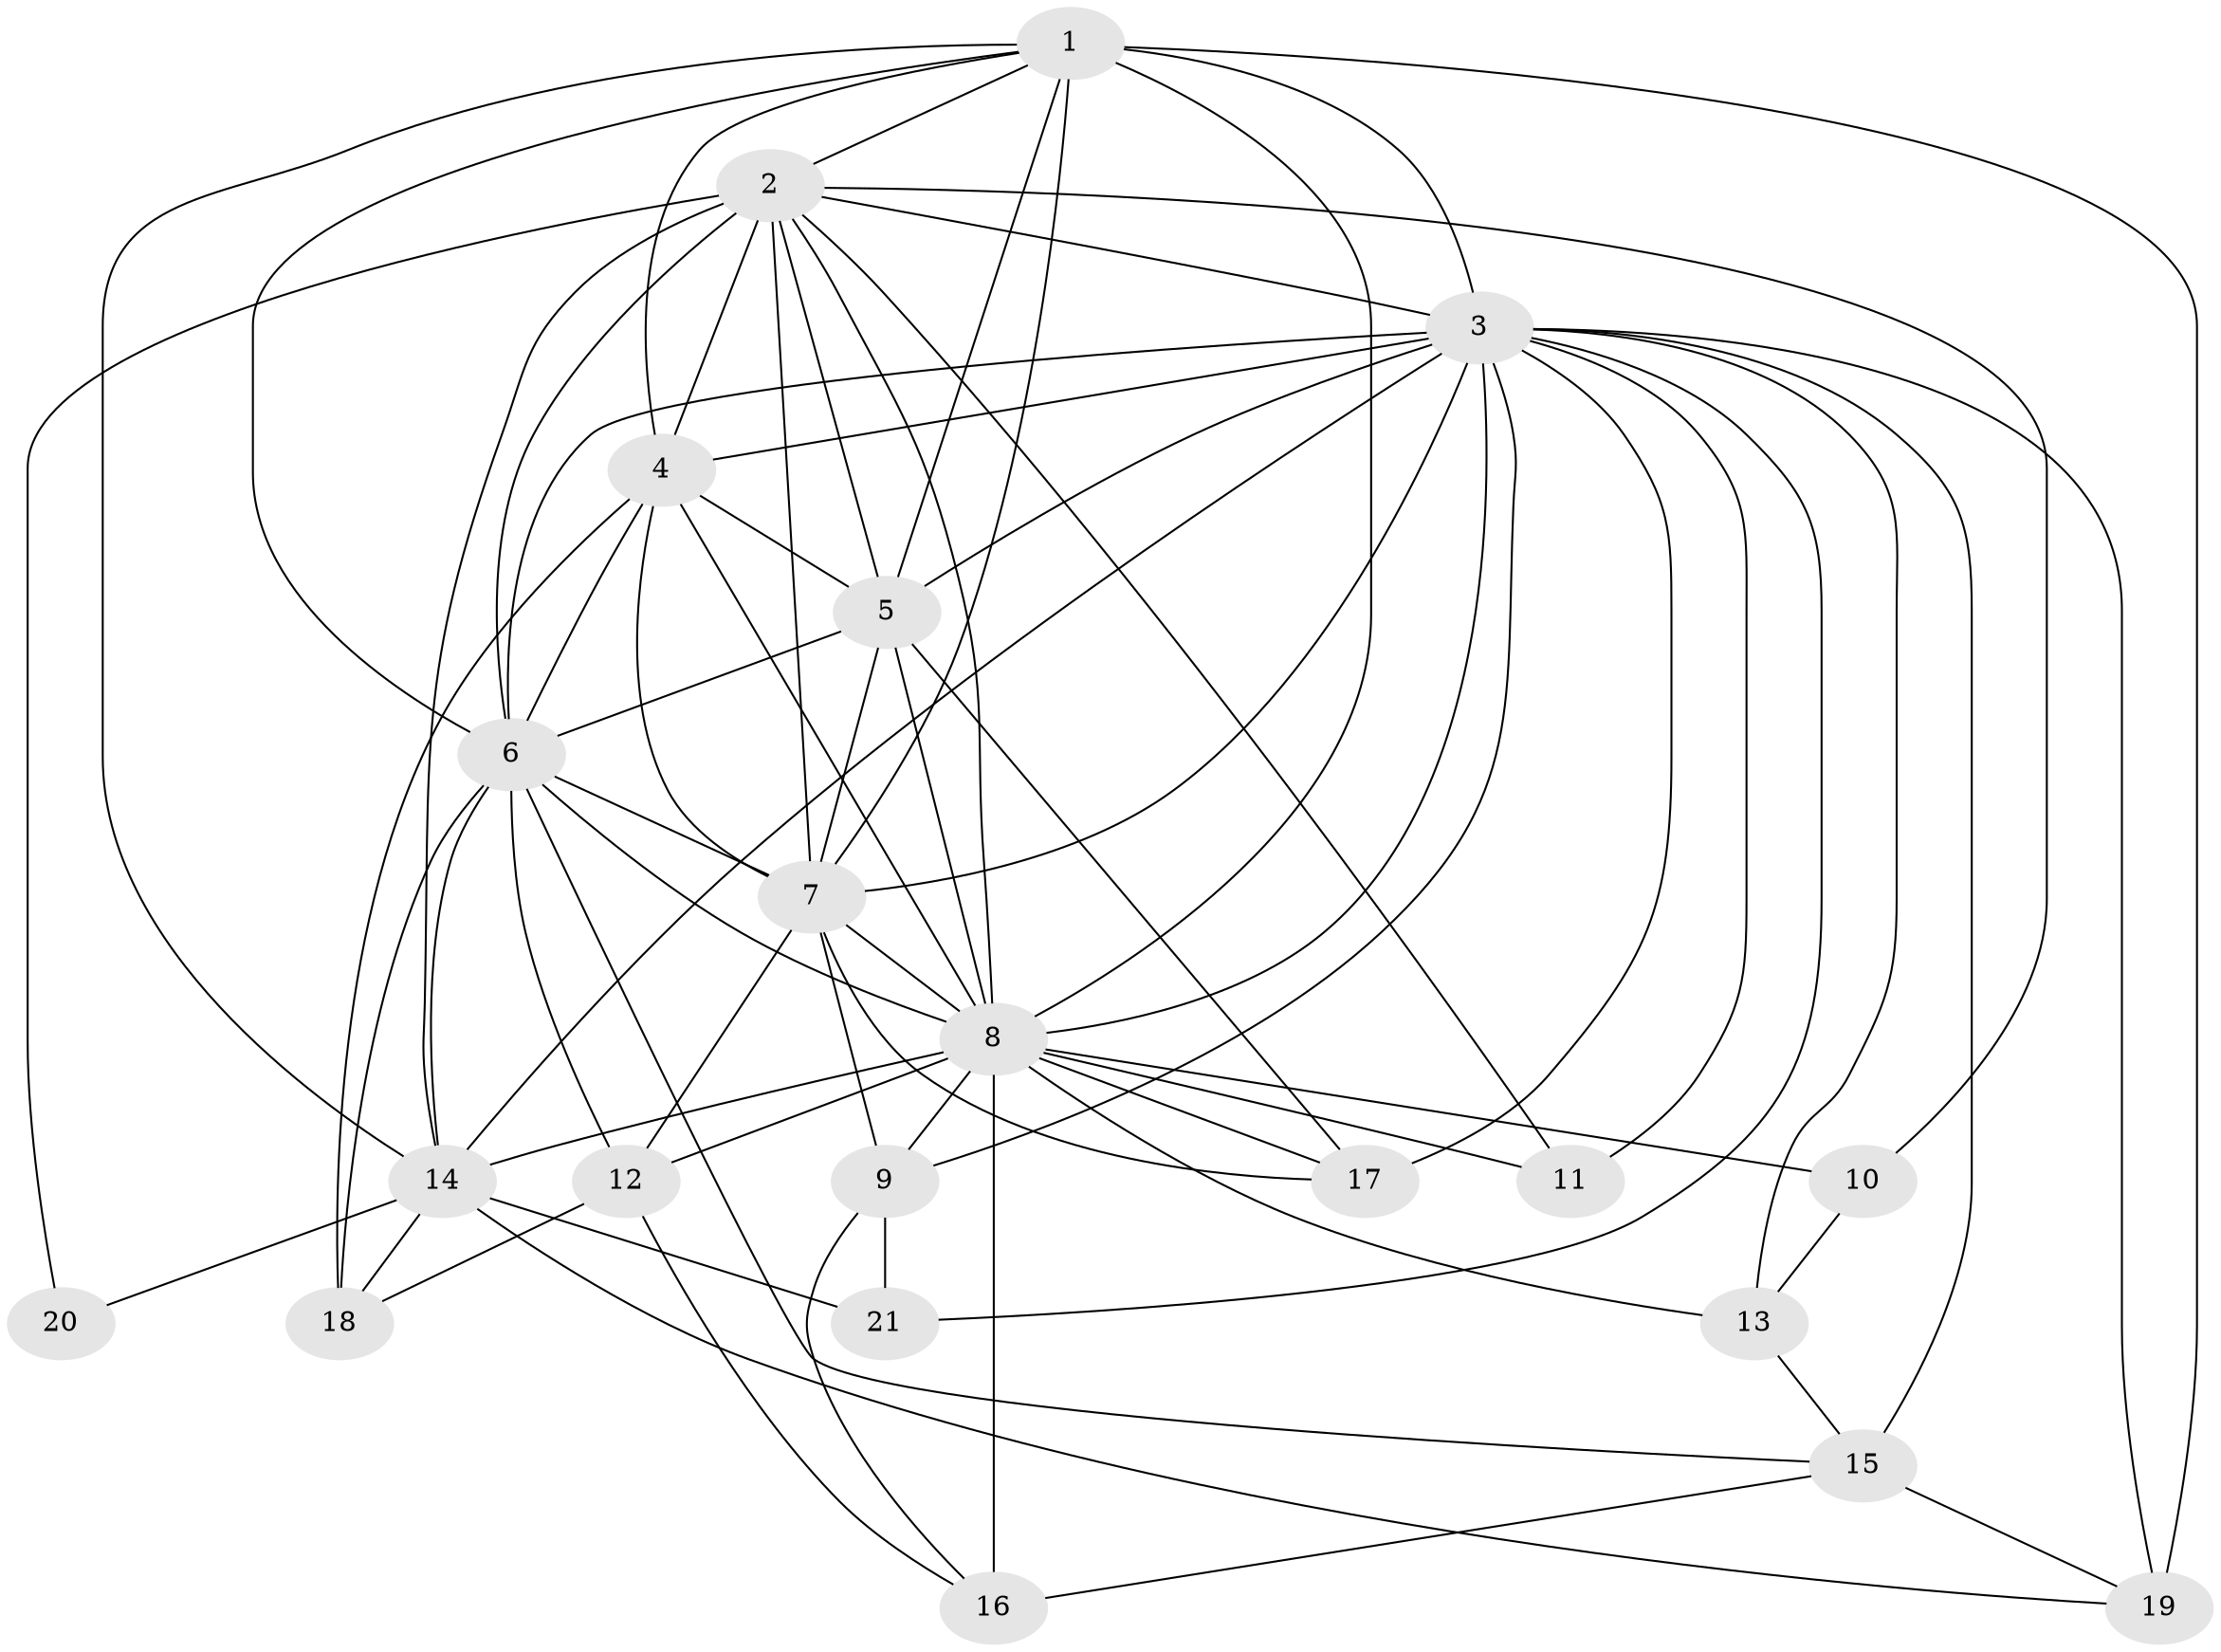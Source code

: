 // original degree distribution, {17: 0.03076923076923077, 15: 0.015384615384615385, 11: 0.015384615384615385, 19: 0.015384615384615385, 16: 0.03076923076923077, 13: 0.015384615384615385, 12: 0.015384615384615385, 21: 0.015384615384615385, 5: 0.07692307692307693, 4: 0.06153846153846154, 3: 0.16923076923076924, 2: 0.5076923076923077, 6: 0.015384615384615385, 7: 0.015384615384615385}
// Generated by graph-tools (version 1.1) at 2025/49/03/04/25 22:49:56]
// undirected, 21 vertices, 71 edges
graph export_dot {
  node [color=gray90,style=filled];
  1;
  2;
  3;
  4;
  5;
  6;
  7;
  8;
  9;
  10;
  11;
  12;
  13;
  14;
  15;
  16;
  17;
  18;
  19;
  20;
  21;
  1 -- 2 [weight=1.0];
  1 -- 3 [weight=2.0];
  1 -- 4 [weight=2.0];
  1 -- 5 [weight=2.0];
  1 -- 6 [weight=2.0];
  1 -- 7 [weight=1.0];
  1 -- 8 [weight=2.0];
  1 -- 14 [weight=1.0];
  1 -- 19 [weight=4.0];
  2 -- 3 [weight=1.0];
  2 -- 4 [weight=3.0];
  2 -- 5 [weight=1.0];
  2 -- 6 [weight=2.0];
  2 -- 7 [weight=1.0];
  2 -- 8 [weight=2.0];
  2 -- 10 [weight=1.0];
  2 -- 11 [weight=1.0];
  2 -- 14 [weight=1.0];
  2 -- 20 [weight=1.0];
  3 -- 4 [weight=10.0];
  3 -- 5 [weight=1.0];
  3 -- 6 [weight=2.0];
  3 -- 7 [weight=1.0];
  3 -- 8 [weight=2.0];
  3 -- 9 [weight=2.0];
  3 -- 11 [weight=1.0];
  3 -- 13 [weight=1.0];
  3 -- 14 [weight=1.0];
  3 -- 15 [weight=2.0];
  3 -- 17 [weight=1.0];
  3 -- 19 [weight=1.0];
  3 -- 21 [weight=1.0];
  4 -- 5 [weight=3.0];
  4 -- 6 [weight=2.0];
  4 -- 7 [weight=2.0];
  4 -- 8 [weight=4.0];
  4 -- 18 [weight=1.0];
  5 -- 6 [weight=5.0];
  5 -- 7 [weight=1.0];
  5 -- 8 [weight=2.0];
  5 -- 17 [weight=1.0];
  6 -- 7 [weight=1.0];
  6 -- 8 [weight=5.0];
  6 -- 12 [weight=1.0];
  6 -- 14 [weight=1.0];
  6 -- 15 [weight=1.0];
  6 -- 18 [weight=2.0];
  7 -- 8 [weight=3.0];
  7 -- 9 [weight=1.0];
  7 -- 12 [weight=1.0];
  7 -- 17 [weight=1.0];
  8 -- 9 [weight=2.0];
  8 -- 10 [weight=2.0];
  8 -- 11 [weight=1.0];
  8 -- 12 [weight=1.0];
  8 -- 13 [weight=2.0];
  8 -- 14 [weight=1.0];
  8 -- 16 [weight=4.0];
  8 -- 17 [weight=1.0];
  9 -- 16 [weight=1.0];
  9 -- 21 [weight=1.0];
  10 -- 13 [weight=1.0];
  12 -- 16 [weight=2.0];
  12 -- 18 [weight=2.0];
  13 -- 15 [weight=1.0];
  14 -- 18 [weight=1.0];
  14 -- 19 [weight=2.0];
  14 -- 20 [weight=1.0];
  14 -- 21 [weight=1.0];
  15 -- 16 [weight=1.0];
  15 -- 19 [weight=1.0];
}
